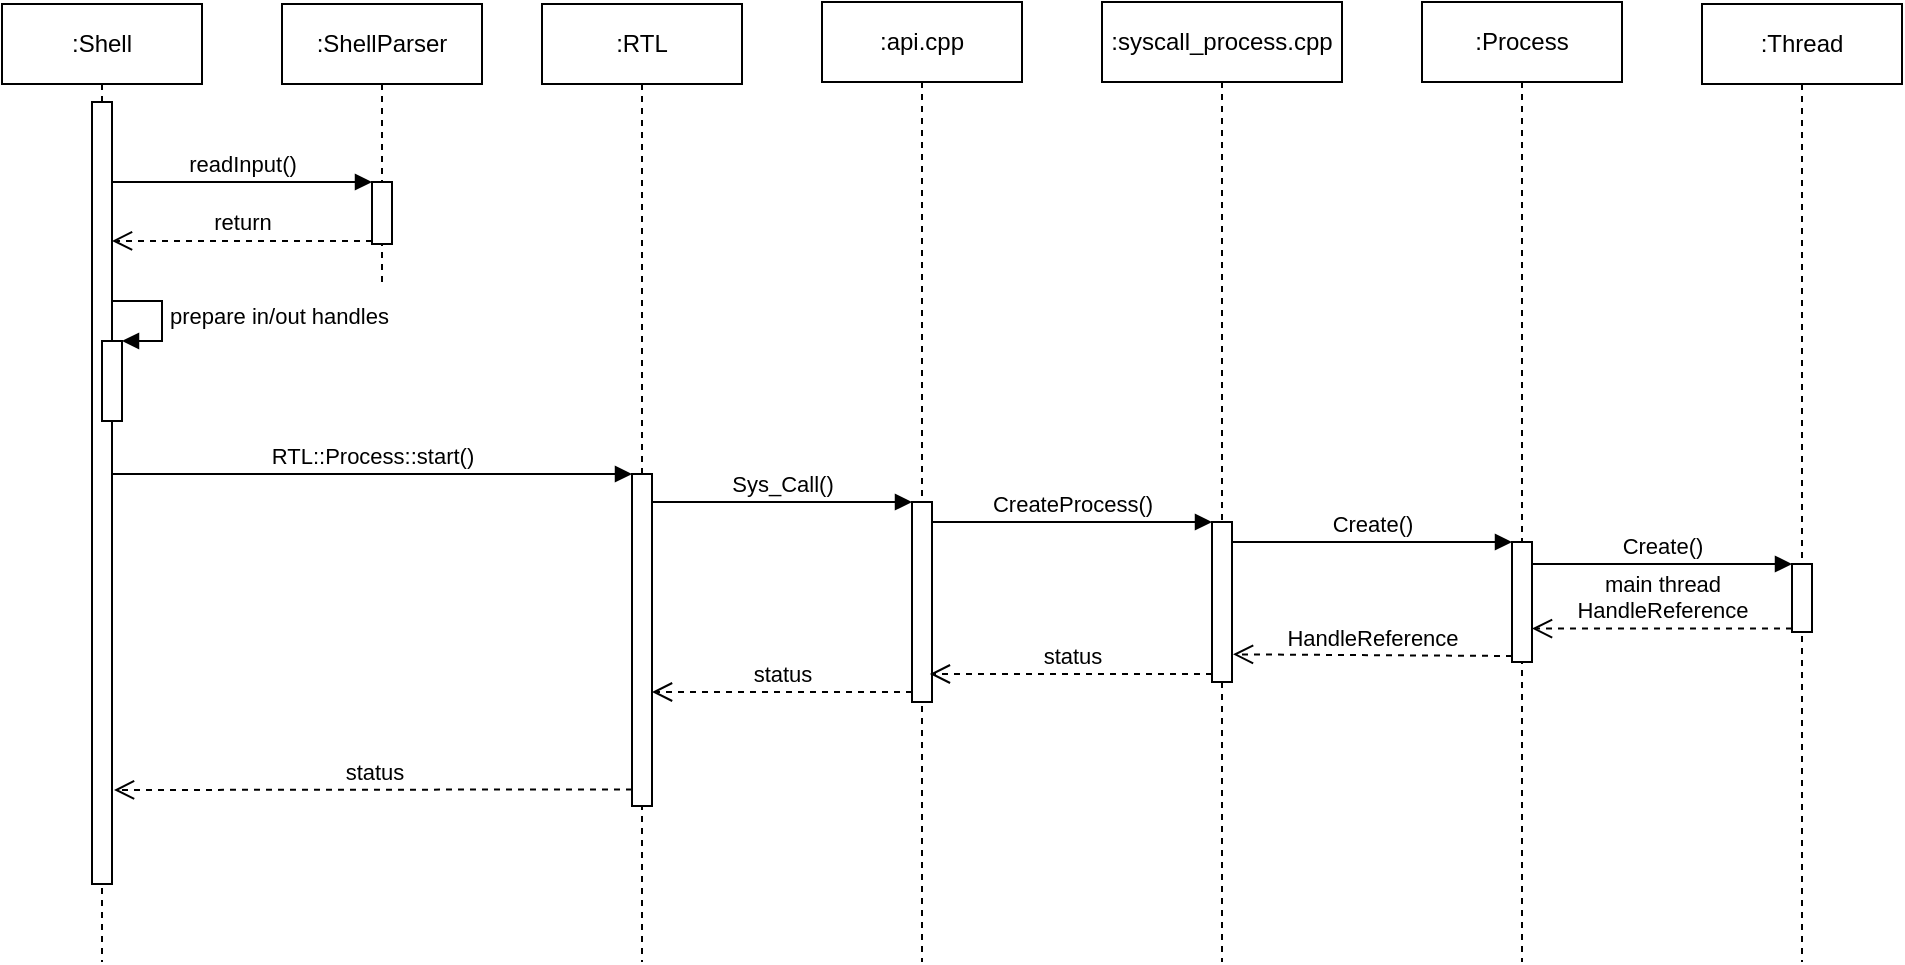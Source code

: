 <mxfile version="12.3.6" type="device" pages="1"><diagram id="886Sm83Q8XWFBeOtrt3E" name="Page-1"><mxGraphModel dx="1340" dy="795" grid="1" gridSize="10" guides="1" tooltips="1" connect="1" arrows="1" fold="1" page="1" pageScale="1" pageWidth="827" pageHeight="1169" math="0" shadow="0"><root><mxCell id="0"/><mxCell id="1" parent="0"/><mxCell id="ZKl0J9XESS9dW99PsTEb-1" value=":Shell" style="shape=umlLifeline;perimeter=lifelinePerimeter;whiteSpace=wrap;html=1;container=1;collapsible=0;recursiveResize=0;outlineConnect=0;" vertex="1" parent="1"><mxGeometry x="100" y="41" width="100" height="479" as="geometry"/></mxCell><mxCell id="ZKl0J9XESS9dW99PsTEb-7" value="" style="html=1;points=[];perimeter=orthogonalPerimeter;" vertex="1" parent="ZKl0J9XESS9dW99PsTEb-1"><mxGeometry x="45" y="49" width="10" height="391" as="geometry"/></mxCell><mxCell id="ZKl0J9XESS9dW99PsTEb-2" value=":ShellParser" style="shape=umlLifeline;perimeter=lifelinePerimeter;whiteSpace=wrap;html=1;container=1;collapsible=0;recursiveResize=0;outlineConnect=0;" vertex="1" parent="1"><mxGeometry x="240" y="41" width="100" height="139" as="geometry"/></mxCell><mxCell id="ZKl0J9XESS9dW99PsTEb-3" value="" style="html=1;points=[];perimeter=orthogonalPerimeter;" vertex="1" parent="ZKl0J9XESS9dW99PsTEb-2"><mxGeometry x="45" y="89" width="10" height="31" as="geometry"/></mxCell><mxCell id="ZKl0J9XESS9dW99PsTEb-4" value="readInput()" style="html=1;verticalAlign=bottom;endArrow=block;entryX=0;entryY=0;" edge="1" target="ZKl0J9XESS9dW99PsTEb-3" parent="1" source="ZKl0J9XESS9dW99PsTEb-7"><mxGeometry relative="1" as="geometry"><mxPoint x="190" y="131" as="sourcePoint"/></mxGeometry></mxCell><mxCell id="ZKl0J9XESS9dW99PsTEb-5" value="return" style="html=1;verticalAlign=bottom;endArrow=open;dashed=1;endSize=8;exitX=0;exitY=0.95;" edge="1" source="ZKl0J9XESS9dW99PsTEb-3" parent="1" target="ZKl0J9XESS9dW99PsTEb-7"><mxGeometry relative="1" as="geometry"><mxPoint x="170" y="158" as="targetPoint"/></mxGeometry></mxCell><mxCell id="ZKl0J9XESS9dW99PsTEb-9" value="" style="html=1;points=[];perimeter=orthogonalPerimeter;" vertex="1" parent="1"><mxGeometry x="150" y="209.5" width="10" height="40" as="geometry"/></mxCell><mxCell id="ZKl0J9XESS9dW99PsTEb-10" value="prepare in/out handles" style="edgeStyle=orthogonalEdgeStyle;html=1;align=left;spacingLeft=2;endArrow=block;rounded=0;entryX=1;entryY=0;" edge="1" target="ZKl0J9XESS9dW99PsTEb-9" parent="1"><mxGeometry relative="1" as="geometry"><mxPoint x="155" y="189.5" as="sourcePoint"/><Array as="points"><mxPoint x="180" y="189.5"/></Array></mxGeometry></mxCell><mxCell id="ZKl0J9XESS9dW99PsTEb-12" value=":RTL" style="shape=umlLifeline;perimeter=lifelinePerimeter;whiteSpace=wrap;html=1;container=1;collapsible=0;recursiveResize=0;outlineConnect=0;" vertex="1" parent="1"><mxGeometry x="370" y="41" width="100" height="479" as="geometry"/></mxCell><mxCell id="ZKl0J9XESS9dW99PsTEb-13" value="" style="html=1;points=[];perimeter=orthogonalPerimeter;" vertex="1" parent="ZKl0J9XESS9dW99PsTEb-12"><mxGeometry x="45" y="235" width="10" height="166" as="geometry"/></mxCell><mxCell id="ZKl0J9XESS9dW99PsTEb-14" value="RTL::Process::start()" style="html=1;verticalAlign=bottom;endArrow=block;entryX=0;entryY=0;" edge="1" target="ZKl0J9XESS9dW99PsTEb-13" parent="1" source="ZKl0J9XESS9dW99PsTEb-7"><mxGeometry relative="1" as="geometry"><mxPoint x="340" y="275.5" as="sourcePoint"/></mxGeometry></mxCell><mxCell id="ZKl0J9XESS9dW99PsTEb-15" value="status" style="html=1;verticalAlign=bottom;endArrow=open;dashed=1;endSize=8;exitX=0;exitY=0.95;" edge="1" source="ZKl0J9XESS9dW99PsTEb-13" parent="1"><mxGeometry relative="1" as="geometry"><mxPoint x="156" y="434" as="targetPoint"/></mxGeometry></mxCell><mxCell id="ZKl0J9XESS9dW99PsTEb-17" value=":api.cpp" style="shape=umlLifeline;perimeter=lifelinePerimeter;whiteSpace=wrap;html=1;container=1;collapsible=0;recursiveResize=0;outlineConnect=0;" vertex="1" parent="1"><mxGeometry x="510" y="40" width="100" height="480" as="geometry"/></mxCell><mxCell id="ZKl0J9XESS9dW99PsTEb-18" value="" style="html=1;points=[];perimeter=orthogonalPerimeter;" vertex="1" parent="ZKl0J9XESS9dW99PsTEb-17"><mxGeometry x="45" y="250" width="10" height="100" as="geometry"/></mxCell><mxCell id="ZKl0J9XESS9dW99PsTEb-19" value="Sys_Call()" style="html=1;verticalAlign=bottom;endArrow=block;entryX=0;entryY=0;" edge="1" target="ZKl0J9XESS9dW99PsTEb-18" parent="1" source="ZKl0J9XESS9dW99PsTEb-13"><mxGeometry relative="1" as="geometry"><mxPoint x="480" y="300" as="sourcePoint"/></mxGeometry></mxCell><mxCell id="ZKl0J9XESS9dW99PsTEb-20" value="status" style="html=1;verticalAlign=bottom;endArrow=open;dashed=1;endSize=8;exitX=0;exitY=0.95;" edge="1" source="ZKl0J9XESS9dW99PsTEb-18" parent="1" target="ZKl0J9XESS9dW99PsTEb-13"><mxGeometry relative="1" as="geometry"><mxPoint x="460" y="430" as="targetPoint"/></mxGeometry></mxCell><mxCell id="ZKl0J9XESS9dW99PsTEb-21" value=":syscall_process.cpp" style="shape=umlLifeline;perimeter=lifelinePerimeter;whiteSpace=wrap;html=1;container=1;collapsible=0;recursiveResize=0;outlineConnect=0;" vertex="1" parent="1"><mxGeometry x="650" y="40" width="120" height="480" as="geometry"/></mxCell><mxCell id="ZKl0J9XESS9dW99PsTEb-22" value="" style="html=1;points=[];perimeter=orthogonalPerimeter;" vertex="1" parent="ZKl0J9XESS9dW99PsTEb-21"><mxGeometry x="55" y="260" width="10" height="80" as="geometry"/></mxCell><mxCell id="ZKl0J9XESS9dW99PsTEb-23" value="CreateProcess()" style="html=1;verticalAlign=bottom;endArrow=block;entryX=0;entryY=0;" edge="1" target="ZKl0J9XESS9dW99PsTEb-22" parent="1"><mxGeometry relative="1" as="geometry"><mxPoint x="565" y="300" as="sourcePoint"/></mxGeometry></mxCell><mxCell id="ZKl0J9XESS9dW99PsTEb-24" value="status" style="html=1;verticalAlign=bottom;endArrow=open;dashed=1;endSize=8;exitX=0;exitY=0.95;entryX=0.893;entryY=0.86;entryDx=0;entryDy=0;entryPerimeter=0;" edge="1" source="ZKl0J9XESS9dW99PsTEb-22" parent="1" target="ZKl0J9XESS9dW99PsTEb-18"><mxGeometry relative="1" as="geometry"><mxPoint x="570" y="376" as="targetPoint"/></mxGeometry></mxCell><mxCell id="ZKl0J9XESS9dW99PsTEb-26" value=":Process" style="shape=umlLifeline;perimeter=lifelinePerimeter;whiteSpace=wrap;html=1;container=1;collapsible=0;recursiveResize=0;outlineConnect=0;" vertex="1" parent="1"><mxGeometry x="810" y="40" width="100" height="480" as="geometry"/></mxCell><mxCell id="ZKl0J9XESS9dW99PsTEb-27" value="" style="html=1;points=[];perimeter=orthogonalPerimeter;" vertex="1" parent="ZKl0J9XESS9dW99PsTEb-26"><mxGeometry x="45" y="270" width="10" height="60" as="geometry"/></mxCell><mxCell id="ZKl0J9XESS9dW99PsTEb-28" value="Create()" style="html=1;verticalAlign=bottom;endArrow=block;entryX=0;entryY=0;" edge="1" target="ZKl0J9XESS9dW99PsTEb-27" parent="1" source="ZKl0J9XESS9dW99PsTEb-22"><mxGeometry relative="1" as="geometry"><mxPoint x="750" y="320" as="sourcePoint"/></mxGeometry></mxCell><mxCell id="ZKl0J9XESS9dW99PsTEb-29" value="HandleReference" style="html=1;verticalAlign=bottom;endArrow=open;dashed=1;endSize=8;exitX=0;exitY=0.95;entryX=1.05;entryY=0.827;entryDx=0;entryDy=0;entryPerimeter=0;" edge="1" source="ZKl0J9XESS9dW99PsTEb-27" parent="1" target="ZKl0J9XESS9dW99PsTEb-22"><mxGeometry relative="1" as="geometry"><mxPoint x="760" y="376" as="targetPoint"/></mxGeometry></mxCell><mxCell id="ZKl0J9XESS9dW99PsTEb-30" value=":Thread" style="shape=umlLifeline;perimeter=lifelinePerimeter;whiteSpace=wrap;html=1;container=1;collapsible=0;recursiveResize=0;outlineConnect=0;" vertex="1" parent="1"><mxGeometry x="950" y="41" width="100" height="479" as="geometry"/></mxCell><mxCell id="ZKl0J9XESS9dW99PsTEb-31" value="" style="html=1;points=[];perimeter=orthogonalPerimeter;" vertex="1" parent="ZKl0J9XESS9dW99PsTEb-30"><mxGeometry x="45" y="280" width="10" height="34" as="geometry"/></mxCell><mxCell id="ZKl0J9XESS9dW99PsTEb-32" value="Create()" style="html=1;verticalAlign=bottom;endArrow=block;entryX=0;entryY=0;" edge="1" target="ZKl0J9XESS9dW99PsTEb-31" parent="1" source="ZKl0J9XESS9dW99PsTEb-27"><mxGeometry relative="1" as="geometry"><mxPoint x="940" y="280" as="sourcePoint"/></mxGeometry></mxCell><mxCell id="ZKl0J9XESS9dW99PsTEb-33" value="main thread &lt;br&gt;HandleReference" style="html=1;verticalAlign=bottom;endArrow=open;dashed=1;endSize=8;exitX=0;exitY=0.95;" edge="1" source="ZKl0J9XESS9dW99PsTEb-31" parent="1" target="ZKl0J9XESS9dW99PsTEb-27"><mxGeometry relative="1" as="geometry"><mxPoint x="880" y="366" as="targetPoint"/></mxGeometry></mxCell></root></mxGraphModel></diagram></mxfile>